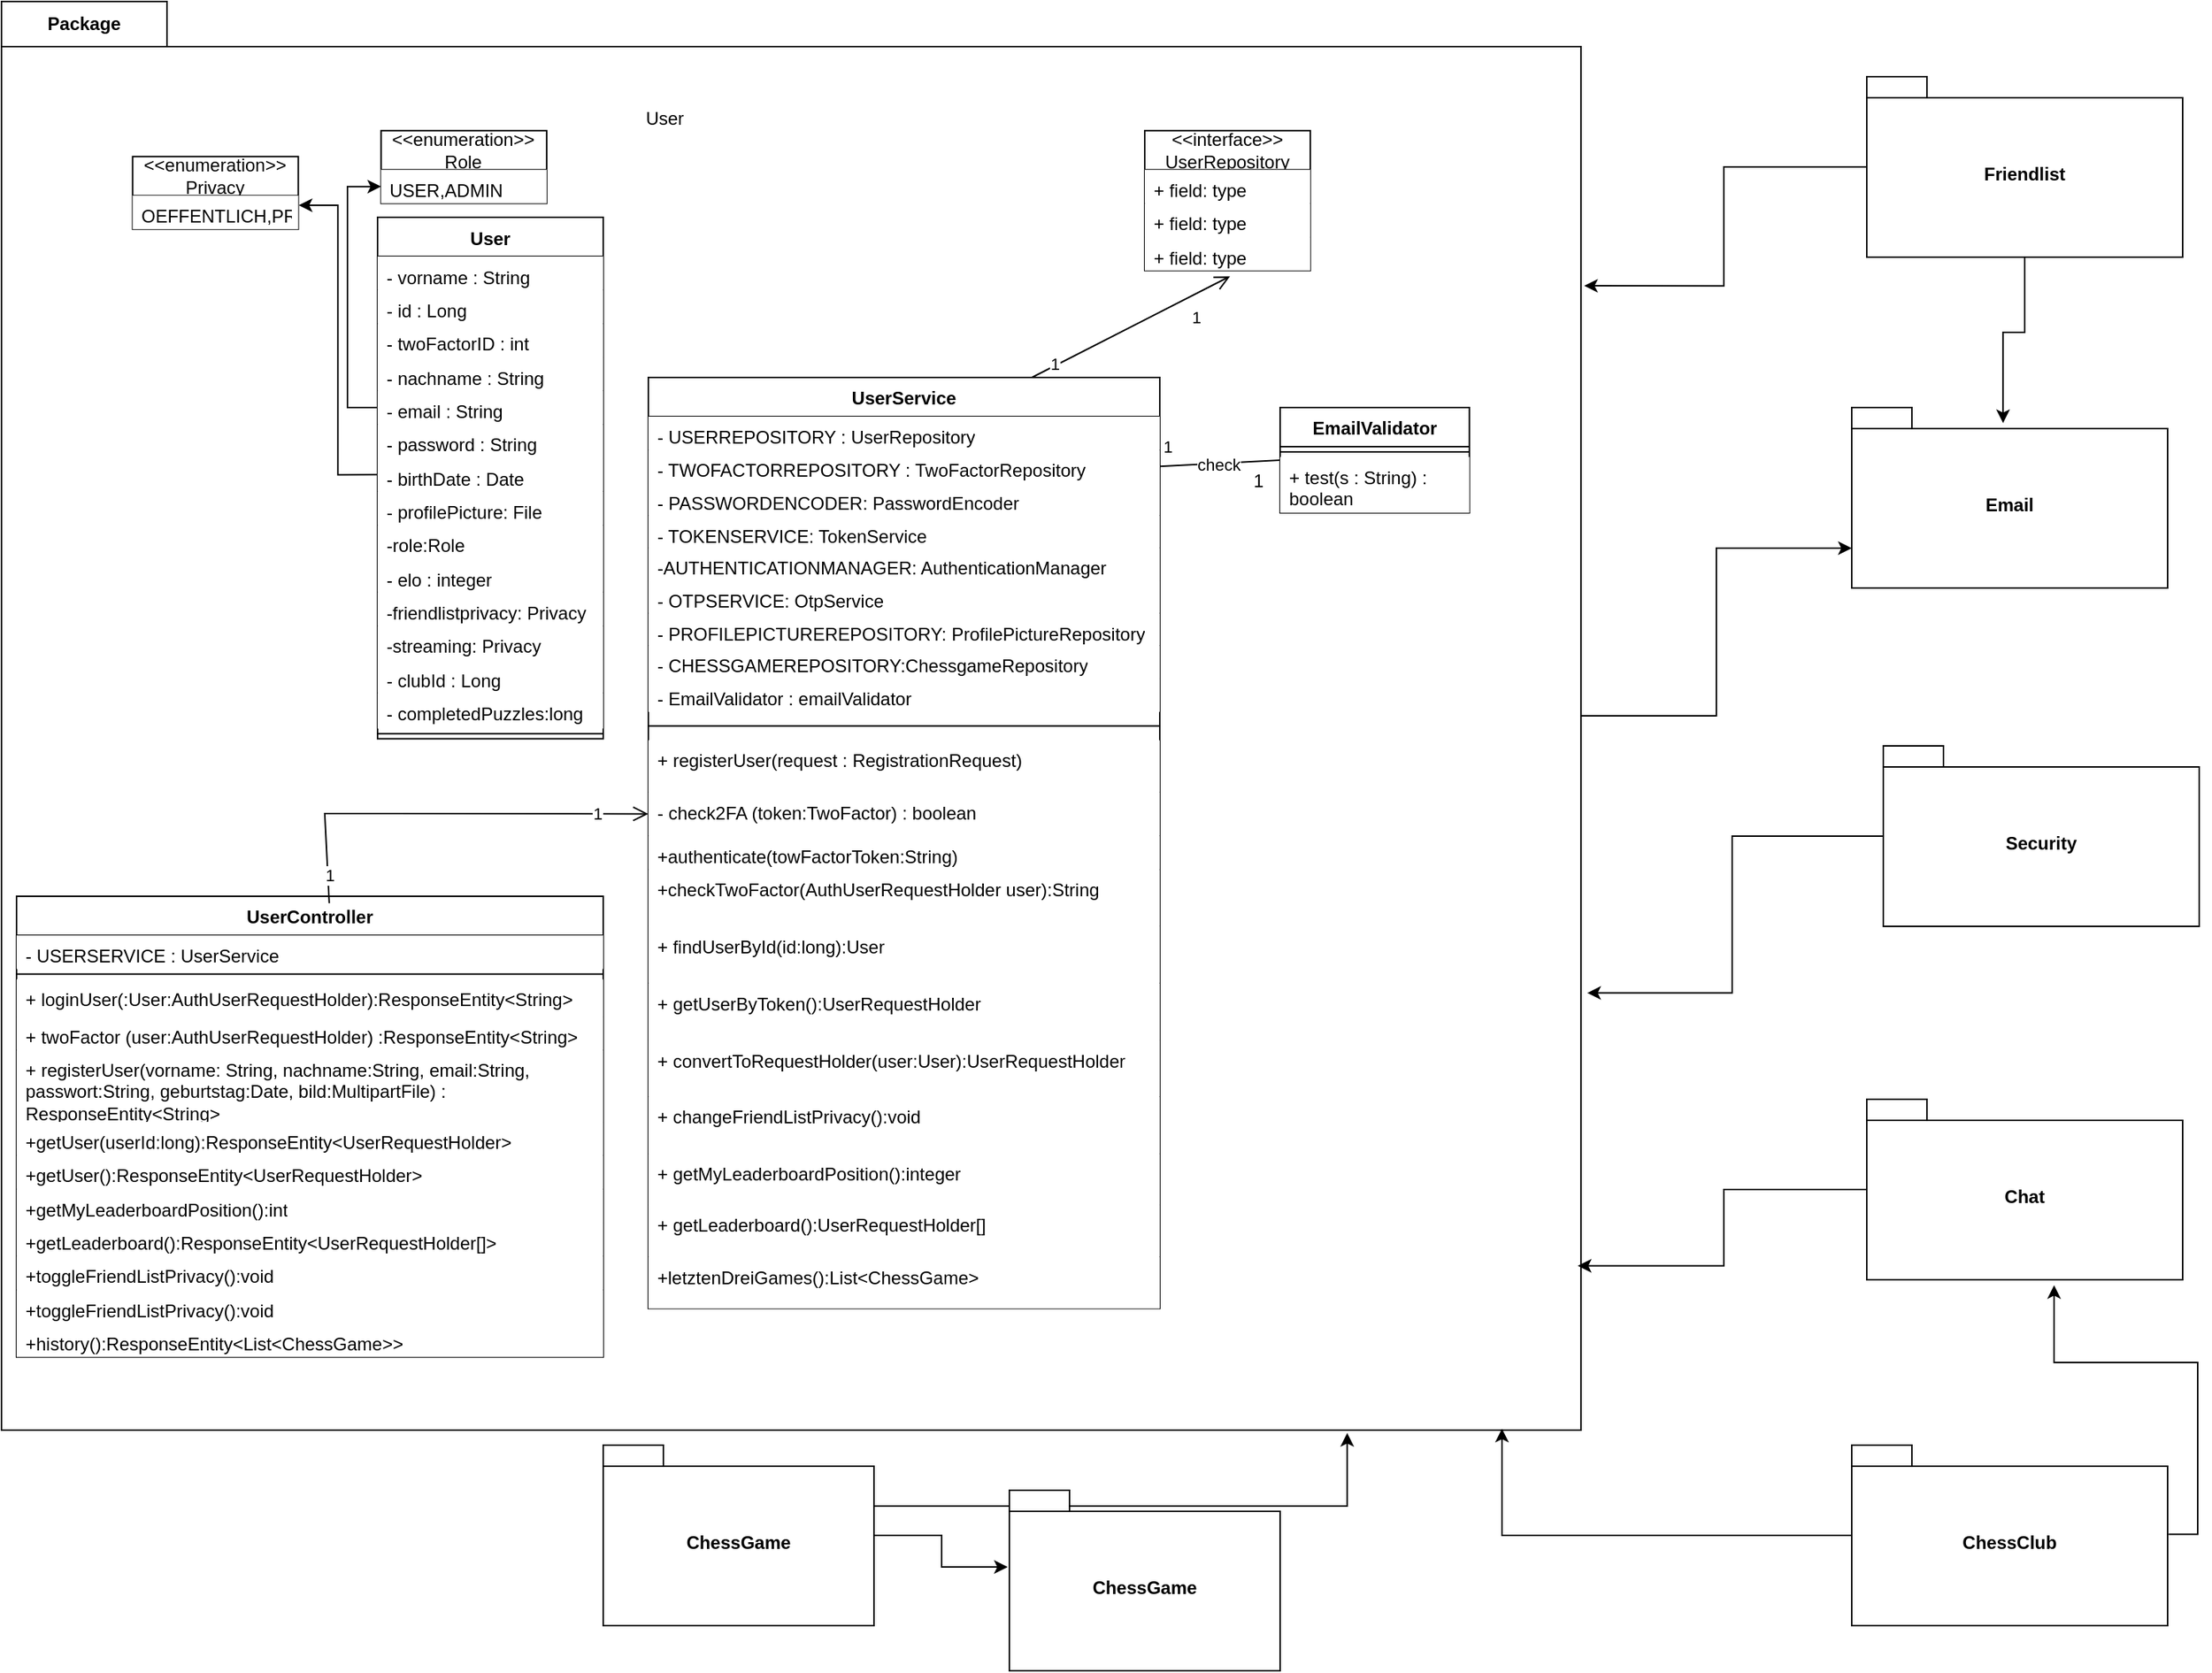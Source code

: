 <mxfile version="22.0.3" type="device">
  <diagram name="Seite-1" id="lg7Qsuebq0isR-FsaL9O">
    <mxGraphModel dx="1034" dy="604" grid="1" gridSize="10" guides="1" tooltips="1" connect="1" arrows="1" fold="1" page="1" pageScale="1" pageWidth="827" pageHeight="1169" math="0" shadow="0">
      <root>
        <mxCell id="0" />
        <mxCell id="1" parent="0" />
        <mxCell id="iOqogAoLrUZNoYyb-wAL-3" value="Package" style="shape=folder;fontStyle=1;tabWidth=110;tabHeight=30;tabPosition=left;html=1;boundedLbl=1;labelInHeader=1;container=0;collapsible=0;whiteSpace=wrap;" parent="1" vertex="1">
          <mxGeometry x="20" y="40" width="1050" height="950" as="geometry" />
        </mxCell>
        <mxCell id="iOqogAoLrUZNoYyb-wAL-102" value="Email" style="shape=folder;fontStyle=1;spacingTop=10;tabWidth=40;tabHeight=14;tabPosition=left;html=1;whiteSpace=wrap;" parent="1" vertex="1">
          <mxGeometry x="1250" y="310" width="210" height="120" as="geometry" />
        </mxCell>
        <mxCell id="iOqogAoLrUZNoYyb-wAL-103" style="edgeStyle=orthogonalEdgeStyle;rounded=0;orthogonalLoop=1;jettySize=auto;html=1;entryX=0;entryY=0;entryDx=0;entryDy=93.5;entryPerimeter=0;" parent="1" source="iOqogAoLrUZNoYyb-wAL-3" target="iOqogAoLrUZNoYyb-wAL-102" edge="1">
          <mxGeometry relative="1" as="geometry" />
        </mxCell>
        <mxCell id="iOqogAoLrUZNoYyb-wAL-104" value="Friendlist" style="shape=folder;fontStyle=1;spacingTop=10;tabWidth=40;tabHeight=14;tabPosition=left;html=1;whiteSpace=wrap;" parent="1" vertex="1">
          <mxGeometry x="1260" y="90" width="210" height="120" as="geometry" />
        </mxCell>
        <mxCell id="iOqogAoLrUZNoYyb-wAL-105" style="edgeStyle=orthogonalEdgeStyle;rounded=0;orthogonalLoop=1;jettySize=auto;html=1;entryX=1.002;entryY=0.199;entryDx=0;entryDy=0;entryPerimeter=0;" parent="1" source="iOqogAoLrUZNoYyb-wAL-104" target="iOqogAoLrUZNoYyb-wAL-3" edge="1">
          <mxGeometry relative="1" as="geometry" />
        </mxCell>
        <mxCell id="iOqogAoLrUZNoYyb-wAL-106" style="edgeStyle=orthogonalEdgeStyle;rounded=0;orthogonalLoop=1;jettySize=auto;html=1;entryX=0.479;entryY=0.086;entryDx=0;entryDy=0;entryPerimeter=0;" parent="1" source="iOqogAoLrUZNoYyb-wAL-104" target="iOqogAoLrUZNoYyb-wAL-102" edge="1">
          <mxGeometry relative="1" as="geometry" />
        </mxCell>
        <mxCell id="iOqogAoLrUZNoYyb-wAL-107" value="Security" style="shape=folder;fontStyle=1;spacingTop=10;tabWidth=40;tabHeight=14;tabPosition=left;html=1;whiteSpace=wrap;" parent="1" vertex="1">
          <mxGeometry x="1271" y="535" width="210" height="120" as="geometry" />
        </mxCell>
        <mxCell id="iOqogAoLrUZNoYyb-wAL-108" style="edgeStyle=orthogonalEdgeStyle;rounded=0;orthogonalLoop=1;jettySize=auto;html=1;entryX=1.004;entryY=0.694;entryDx=0;entryDy=0;entryPerimeter=0;" parent="1" source="iOqogAoLrUZNoYyb-wAL-107" target="iOqogAoLrUZNoYyb-wAL-3" edge="1">
          <mxGeometry relative="1" as="geometry" />
        </mxCell>
        <mxCell id="iOqogAoLrUZNoYyb-wAL-109" value="Chat" style="shape=folder;fontStyle=1;spacingTop=10;tabWidth=40;tabHeight=14;tabPosition=left;html=1;whiteSpace=wrap;" parent="1" vertex="1">
          <mxGeometry x="1260" y="770" width="210" height="120" as="geometry" />
        </mxCell>
        <mxCell id="iOqogAoLrUZNoYyb-wAL-110" style="edgeStyle=orthogonalEdgeStyle;rounded=0;orthogonalLoop=1;jettySize=auto;html=1;entryX=0.998;entryY=0.885;entryDx=0;entryDy=0;entryPerimeter=0;" parent="1" source="iOqogAoLrUZNoYyb-wAL-109" target="iOqogAoLrUZNoYyb-wAL-3" edge="1">
          <mxGeometry relative="1" as="geometry" />
        </mxCell>
        <mxCell id="iOqogAoLrUZNoYyb-wAL-111" value="ChessClub" style="shape=folder;fontStyle=1;spacingTop=10;tabWidth=40;tabHeight=14;tabPosition=left;html=1;whiteSpace=wrap;" parent="1" vertex="1">
          <mxGeometry x="1250" y="1000" width="210" height="120" as="geometry" />
        </mxCell>
        <mxCell id="iOqogAoLrUZNoYyb-wAL-112" style="edgeStyle=orthogonalEdgeStyle;rounded=0;orthogonalLoop=1;jettySize=auto;html=1;entryX=0.95;entryY=0.999;entryDx=0;entryDy=0;entryPerimeter=0;" parent="1" source="iOqogAoLrUZNoYyb-wAL-111" target="iOqogAoLrUZNoYyb-wAL-3" edge="1">
          <mxGeometry relative="1" as="geometry" />
        </mxCell>
        <mxCell id="iOqogAoLrUZNoYyb-wAL-113" style="edgeStyle=orthogonalEdgeStyle;rounded=0;orthogonalLoop=1;jettySize=auto;html=1;entryX=0.593;entryY=1.03;entryDx=0;entryDy=0;entryPerimeter=0;exitX=1.003;exitY=0.494;exitDx=0;exitDy=0;exitPerimeter=0;" parent="1" source="iOqogAoLrUZNoYyb-wAL-111" target="iOqogAoLrUZNoYyb-wAL-109" edge="1">
          <mxGeometry relative="1" as="geometry" />
        </mxCell>
        <mxCell id="iOqogAoLrUZNoYyb-wAL-115" value="ChessGame" style="shape=folder;fontStyle=1;spacingTop=10;tabWidth=40;tabHeight=14;tabPosition=left;html=1;whiteSpace=wrap;" parent="1" vertex="1">
          <mxGeometry x="420" y="1000" width="180" height="120" as="geometry" />
        </mxCell>
        <mxCell id="iOqogAoLrUZNoYyb-wAL-116" style="edgeStyle=orthogonalEdgeStyle;rounded=0;orthogonalLoop=1;jettySize=auto;html=1;entryX=0.852;entryY=1.002;entryDx=0;entryDy=0;entryPerimeter=0;exitX=0;exitY=0;exitDx=180;exitDy=40.5;exitPerimeter=0;" parent="1" source="iOqogAoLrUZNoYyb-wAL-115" target="iOqogAoLrUZNoYyb-wAL-3" edge="1">
          <mxGeometry relative="1" as="geometry" />
        </mxCell>
        <mxCell id="iOqogAoLrUZNoYyb-wAL-117" value="ChessGame" style="shape=folder;fontStyle=1;spacingTop=10;tabWidth=40;tabHeight=14;tabPosition=left;html=1;whiteSpace=wrap;" parent="1" vertex="1">
          <mxGeometry x="690" y="1030" width="180" height="120" as="geometry" />
        </mxCell>
        <mxCell id="iOqogAoLrUZNoYyb-wAL-118" style="edgeStyle=orthogonalEdgeStyle;rounded=0;orthogonalLoop=1;jettySize=auto;html=1;entryX=-0.006;entryY=0.425;entryDx=0;entryDy=0;entryPerimeter=0;" parent="1" source="iOqogAoLrUZNoYyb-wAL-115" target="iOqogAoLrUZNoYyb-wAL-117" edge="1">
          <mxGeometry relative="1" as="geometry" />
        </mxCell>
        <mxCell id="iOqogAoLrUZNoYyb-wAL-4" value="User" style="html=1;strokeColor=none;resizeWidth=1;resizeHeight=1;fillColor=none;part=1;connectable=0;allowArrows=0;deletable=0;whiteSpace=wrap;" parent="1" vertex="1">
          <mxGeometry x="60" y="70" width="802.136" height="36.463" as="geometry">
            <mxPoint y="30" as="offset" />
          </mxGeometry>
        </mxCell>
        <mxCell id="iOqogAoLrUZNoYyb-wAL-5" value="User" style="swimlane;fontStyle=1;align=center;verticalAlign=top;childLayout=stackLayout;horizontal=1;startSize=26;horizontalStack=0;resizeParent=1;resizeParentMax=0;resizeLast=0;collapsible=1;marginBottom=0;whiteSpace=wrap;html=1;fillColor=#FFFFFF;" parent="1" vertex="1">
          <mxGeometry x="270.006" y="183.524" width="150" height="346.772" as="geometry" />
        </mxCell>
        <mxCell id="iOqogAoLrUZNoYyb-wAL-6" value="- vorname : String" style="text;strokeColor=none;fillColor=#FFFFFF;align=left;verticalAlign=top;spacingLeft=4;spacingRight=4;overflow=hidden;rotatable=0;points=[[0,0.5],[1,0.5]];portConstraint=eastwest;whiteSpace=wrap;html=1;" parent="iOqogAoLrUZNoYyb-wAL-5" vertex="1">
          <mxGeometry y="26" width="150" height="22.332" as="geometry" />
        </mxCell>
        <mxCell id="iOqogAoLrUZNoYyb-wAL-7" value="- id : Long" style="text;strokeColor=none;fillColor=#FFFFFF;align=left;verticalAlign=top;spacingLeft=4;spacingRight=4;overflow=hidden;rotatable=0;points=[[0,0.5],[1,0.5]];portConstraint=eastwest;whiteSpace=wrap;html=1;" parent="iOqogAoLrUZNoYyb-wAL-5" vertex="1">
          <mxGeometry y="48.332" width="150" height="22.332" as="geometry" />
        </mxCell>
        <mxCell id="iOqogAoLrUZNoYyb-wAL-8" value="- twoFactorID : int" style="text;strokeColor=none;fillColor=#FFFFFF;align=left;verticalAlign=top;spacingLeft=4;spacingRight=4;overflow=hidden;rotatable=0;points=[[0,0.5],[1,0.5]];portConstraint=eastwest;whiteSpace=wrap;html=1;" parent="iOqogAoLrUZNoYyb-wAL-5" vertex="1">
          <mxGeometry y="70.664" width="150" height="22.332" as="geometry" />
        </mxCell>
        <mxCell id="iOqogAoLrUZNoYyb-wAL-9" value="- nachname : String" style="text;strokeColor=none;fillColor=#FFFFFF;align=left;verticalAlign=top;spacingLeft=4;spacingRight=4;overflow=hidden;rotatable=0;points=[[0,0.5],[1,0.5]];portConstraint=eastwest;whiteSpace=wrap;html=1;" parent="iOqogAoLrUZNoYyb-wAL-5" vertex="1">
          <mxGeometry y="92.996" width="150" height="22.332" as="geometry" />
        </mxCell>
        <mxCell id="iOqogAoLrUZNoYyb-wAL-10" value="- email : String" style="text;strokeColor=none;fillColor=#FFFFFF;align=left;verticalAlign=top;spacingLeft=4;spacingRight=4;overflow=hidden;rotatable=0;points=[[0,0.5],[1,0.5]];portConstraint=eastwest;whiteSpace=wrap;html=1;" parent="iOqogAoLrUZNoYyb-wAL-5" vertex="1">
          <mxGeometry y="115.327" width="150" height="22.332" as="geometry" />
        </mxCell>
        <mxCell id="iOqogAoLrUZNoYyb-wAL-11" value="- password : String" style="text;strokeColor=none;fillColor=#FFFFFF;align=left;verticalAlign=top;spacingLeft=4;spacingRight=4;overflow=hidden;rotatable=0;points=[[0,0.5],[1,0.5]];portConstraint=eastwest;whiteSpace=wrap;html=1;" parent="iOqogAoLrUZNoYyb-wAL-5" vertex="1">
          <mxGeometry y="137.659" width="150" height="22.332" as="geometry" />
        </mxCell>
        <mxCell id="iOqogAoLrUZNoYyb-wAL-12" value="- birthDate : Date" style="text;strokeColor=none;fillColor=#FFFFFF;align=left;verticalAlign=top;spacingLeft=4;spacingRight=4;overflow=hidden;rotatable=0;points=[[0,0.5],[1,0.5]];portConstraint=eastwest;whiteSpace=wrap;html=1;" parent="iOqogAoLrUZNoYyb-wAL-5" vertex="1">
          <mxGeometry y="159.991" width="150" height="22.332" as="geometry" />
        </mxCell>
        <mxCell id="iOqogAoLrUZNoYyb-wAL-13" value="- profilePicture: File" style="text;strokeColor=none;fillColor=#FFFFFF;align=left;verticalAlign=top;spacingLeft=4;spacingRight=4;overflow=hidden;rotatable=0;points=[[0,0.5],[1,0.5]];portConstraint=eastwest;whiteSpace=wrap;html=1;" parent="iOqogAoLrUZNoYyb-wAL-5" vertex="1">
          <mxGeometry y="182.323" width="150" height="22.332" as="geometry" />
        </mxCell>
        <mxCell id="iOqogAoLrUZNoYyb-wAL-14" value="-role:Role" style="text;strokeColor=none;fillColor=#FFFFFF;align=left;verticalAlign=top;spacingLeft=4;spacingRight=4;overflow=hidden;rotatable=0;points=[[0,0.5],[1,0.5]];portConstraint=eastwest;whiteSpace=wrap;html=1;" parent="iOqogAoLrUZNoYyb-wAL-5" vertex="1">
          <mxGeometry y="204.655" width="150" height="22.332" as="geometry" />
        </mxCell>
        <mxCell id="iOqogAoLrUZNoYyb-wAL-16" value="- elo : integer" style="text;strokeColor=none;fillColor=#FFFFFF;align=left;verticalAlign=top;spacingLeft=4;spacingRight=4;overflow=hidden;rotatable=0;points=[[0,0.5],[1,0.5]];portConstraint=eastwest;whiteSpace=wrap;html=1;" parent="iOqogAoLrUZNoYyb-wAL-5" vertex="1">
          <mxGeometry y="226.987" width="150" height="22.332" as="geometry" />
        </mxCell>
        <mxCell id="_2Tyl71gciy63sxk1PjT-1" value="-friendlistprivacy: Privacy" style="text;strokeColor=none;fillColor=#FFFFFF;align=left;verticalAlign=top;spacingLeft=4;spacingRight=4;overflow=hidden;rotatable=0;points=[[0,0.5],[1,0.5]];portConstraint=eastwest;whiteSpace=wrap;html=1;" vertex="1" parent="iOqogAoLrUZNoYyb-wAL-5">
          <mxGeometry y="249.319" width="150" height="22.33" as="geometry" />
        </mxCell>
        <mxCell id="_2Tyl71gciy63sxk1PjT-2" value="-streaming: Privacy" style="text;strokeColor=none;fillColor=#FFFFFF;align=left;verticalAlign=top;spacingLeft=4;spacingRight=4;overflow=hidden;rotatable=0;points=[[0,0.5],[1,0.5]];portConstraint=eastwest;whiteSpace=wrap;html=1;" vertex="1" parent="iOqogAoLrUZNoYyb-wAL-5">
          <mxGeometry y="271.649" width="150" height="22.33" as="geometry" />
        </mxCell>
        <mxCell id="iOqogAoLrUZNoYyb-wAL-17" value="- clubId : Long" style="text;strokeColor=none;fillColor=#FFFFFF;align=left;verticalAlign=top;spacingLeft=4;spacingRight=4;overflow=hidden;rotatable=0;points=[[0,0.5],[1,0.5]];portConstraint=eastwest;whiteSpace=wrap;html=1;" parent="iOqogAoLrUZNoYyb-wAL-5" vertex="1">
          <mxGeometry y="293.979" width="150" height="22.332" as="geometry" />
        </mxCell>
        <mxCell id="iOqogAoLrUZNoYyb-wAL-18" value="- completedPuzzles:long" style="text;strokeColor=none;fillColor=#FFFFFF;align=left;verticalAlign=top;spacingLeft=4;spacingRight=4;overflow=hidden;rotatable=0;points=[[0,0.5],[1,0.5]];portConstraint=eastwest;whiteSpace=wrap;html=1;" parent="iOqogAoLrUZNoYyb-wAL-5" vertex="1">
          <mxGeometry y="316.311" width="150" height="23.59" as="geometry" />
        </mxCell>
        <mxCell id="iOqogAoLrUZNoYyb-wAL-19" value="" style="line;strokeWidth=1;fillColor=#FFFFFF;align=left;verticalAlign=middle;spacingTop=-1;spacingLeft=3;spacingRight=3;rotatable=0;labelPosition=right;points=[];portConstraint=eastwest;strokeColor=inherit;" parent="iOqogAoLrUZNoYyb-wAL-5" vertex="1">
          <mxGeometry y="339.901" width="150" height="6.871" as="geometry" />
        </mxCell>
        <mxCell id="iOqogAoLrUZNoYyb-wAL-25" value="&amp;lt;&amp;lt;enumeration&amp;gt;&amp;gt;&lt;br&gt;Role" style="swimlane;fontStyle=0;childLayout=stackLayout;horizontal=1;startSize=26;fillColor=#FFFFFF;horizontalStack=0;resizeParent=1;resizeParentMax=0;resizeLast=0;collapsible=1;marginBottom=0;whiteSpace=wrap;html=1;" parent="1" vertex="1">
          <mxGeometry x="272.33" y="125.892" width="110.097" height="48.332" as="geometry" />
        </mxCell>
        <mxCell id="iOqogAoLrUZNoYyb-wAL-26" value="USER,ADMIN" style="text;strokeColor=none;fillColor=#FFFFFF;align=left;verticalAlign=top;spacingLeft=4;spacingRight=4;overflow=hidden;rotatable=0;points=[[0,0.5],[1,0.5]];portConstraint=eastwest;whiteSpace=wrap;html=1;" parent="iOqogAoLrUZNoYyb-wAL-25" vertex="1">
          <mxGeometry y="26" width="110.097" height="22.332" as="geometry" />
        </mxCell>
        <mxCell id="iOqogAoLrUZNoYyb-wAL-27" style="edgeStyle=orthogonalEdgeStyle;rounded=0;orthogonalLoop=1;jettySize=auto;html=1;exitX=0;exitY=0.5;exitDx=0;exitDy=0;entryX=0;entryY=0.5;entryDx=0;entryDy=0;fillColor=#FFFFFF;" parent="1" source="iOqogAoLrUZNoYyb-wAL-10" target="iOqogAoLrUZNoYyb-wAL-26" edge="1">
          <mxGeometry relative="1" as="geometry" />
        </mxCell>
        <mxCell id="iOqogAoLrUZNoYyb-wAL-28" value="&amp;lt;&amp;lt;enumeration&amp;gt;&amp;gt;&lt;br&gt;Privacy" style="swimlane;fontStyle=0;childLayout=stackLayout;horizontal=1;startSize=26;fillColor=#FFFFFF;horizontalStack=0;resizeParent=1;resizeParentMax=0;resizeLast=0;collapsible=1;marginBottom=0;whiteSpace=wrap;html=1;" parent="1" vertex="1">
          <mxGeometry x="107.184" y="143.07" width="110.097" height="48.332" as="geometry" />
        </mxCell>
        <mxCell id="iOqogAoLrUZNoYyb-wAL-29" value="OEFFENTLICH,PRIVAT" style="text;strokeColor=none;fillColor=#FFFFFF;align=left;verticalAlign=top;spacingLeft=4;spacingRight=4;overflow=hidden;rotatable=0;points=[[0,0.5],[1,0.5]];portConstraint=eastwest;whiteSpace=wrap;html=1;" parent="iOqogAoLrUZNoYyb-wAL-28" vertex="1">
          <mxGeometry y="26" width="110.097" height="22.332" as="geometry" />
        </mxCell>
        <mxCell id="iOqogAoLrUZNoYyb-wAL-30" style="edgeStyle=orthogonalEdgeStyle;rounded=0;orthogonalLoop=1;jettySize=auto;html=1;exitX=0;exitY=0.5;exitDx=0;exitDy=0;entryX=1.003;entryY=0.288;entryDx=0;entryDy=0;entryPerimeter=0;fillColor=#FFFFFF;" parent="1" source="iOqogAoLrUZNoYyb-wAL-12" target="iOqogAoLrUZNoYyb-wAL-29" edge="1">
          <mxGeometry relative="1" as="geometry" />
        </mxCell>
        <mxCell id="iOqogAoLrUZNoYyb-wAL-59" value="&amp;lt;&amp;lt;interface&amp;gt;&amp;gt;&lt;br&gt;UserRepository" style="swimlane;fontStyle=0;childLayout=stackLayout;horizontal=1;startSize=26;fillColor=#FFFFFF;horizontalStack=0;resizeParent=1;resizeParentMax=0;resizeLast=0;collapsible=1;marginBottom=0;whiteSpace=wrap;html=1;" parent="1" vertex="1">
          <mxGeometry x="780.003" y="125.889" width="110.097" height="92.996" as="geometry" />
        </mxCell>
        <mxCell id="iOqogAoLrUZNoYyb-wAL-60" value="+ field: type" style="text;strokeColor=none;fillColor=#FFFFFF;align=left;verticalAlign=top;spacingLeft=4;spacingRight=4;overflow=hidden;rotatable=0;points=[[0,0.5],[1,0.5]];portConstraint=eastwest;whiteSpace=wrap;html=1;" parent="iOqogAoLrUZNoYyb-wAL-59" vertex="1">
          <mxGeometry y="26" width="110.097" height="22.332" as="geometry" />
        </mxCell>
        <mxCell id="iOqogAoLrUZNoYyb-wAL-61" value="+ field: type" style="text;strokeColor=none;fillColor=#FFFFFF;align=left;verticalAlign=top;spacingLeft=4;spacingRight=4;overflow=hidden;rotatable=0;points=[[0,0.5],[1,0.5]];portConstraint=eastwest;whiteSpace=wrap;html=1;" parent="iOqogAoLrUZNoYyb-wAL-59" vertex="1">
          <mxGeometry y="48.332" width="110.097" height="22.332" as="geometry" />
        </mxCell>
        <mxCell id="iOqogAoLrUZNoYyb-wAL-62" value="+ field: type" style="text;strokeColor=none;fillColor=#FFFFFF;align=left;verticalAlign=top;spacingLeft=4;spacingRight=4;overflow=hidden;rotatable=0;points=[[0,0.5],[1,0.5]];portConstraint=eastwest;whiteSpace=wrap;html=1;" parent="iOqogAoLrUZNoYyb-wAL-59" vertex="1">
          <mxGeometry y="70.664" width="110.097" height="22.332" as="geometry" />
        </mxCell>
        <mxCell id="iOqogAoLrUZNoYyb-wAL-63" value="EmailValidator" style="swimlane;fontStyle=1;align=center;verticalAlign=top;childLayout=stackLayout;horizontal=1;startSize=26;horizontalStack=0;resizeParent=1;resizeParentMax=0;resizeLast=0;collapsible=1;marginBottom=0;whiteSpace=wrap;html=1;fillColor=#FFFFFF;" parent="1" vertex="1">
          <mxGeometry x="870.003" y="310.002" width="125.826" height="70.001" as="geometry" />
        </mxCell>
        <mxCell id="iOqogAoLrUZNoYyb-wAL-64" value="" style="line;strokeWidth=1;fillColor=#FFFFFF;align=left;verticalAlign=middle;spacingTop=-1;spacingLeft=3;spacingRight=3;rotatable=0;labelPosition=right;points=[];portConstraint=eastwest;strokeColor=inherit;" parent="iOqogAoLrUZNoYyb-wAL-63" vertex="1">
          <mxGeometry y="26" width="125.826" height="6.871" as="geometry" />
        </mxCell>
        <mxCell id="iOqogAoLrUZNoYyb-wAL-65" value="+ test(s : String) : boolean" style="text;strokeColor=none;fillColor=#FFFFFF;align=left;verticalAlign=top;spacingLeft=4;spacingRight=4;overflow=hidden;rotatable=0;points=[[0,0.5],[1,0.5]];portConstraint=eastwest;whiteSpace=wrap;html=1;" parent="iOqogAoLrUZNoYyb-wAL-63" vertex="1">
          <mxGeometry y="32.871" width="125.826" height="37.13" as="geometry" />
        </mxCell>
        <mxCell id="iOqogAoLrUZNoYyb-wAL-66" value="UserService" style="swimlane;fontStyle=1;align=center;verticalAlign=top;childLayout=stackLayout;horizontal=1;startSize=26;horizontalStack=0;resizeParent=1;resizeParentMax=0;resizeLast=0;collapsible=1;marginBottom=0;whiteSpace=wrap;html=1;fillColor=#FFFFFF;" parent="1" vertex="1">
          <mxGeometry x="450.005" y="290.002" width="340" height="619.174" as="geometry" />
        </mxCell>
        <mxCell id="iOqogAoLrUZNoYyb-wAL-67" value="- USERREPOSITORY : UserRepository" style="text;strokeColor=none;fillColor=#FFFFFF;align=left;verticalAlign=top;spacingLeft=4;spacingRight=4;overflow=hidden;rotatable=0;points=[[0,0.5],[1,0.5]];portConstraint=eastwest;whiteSpace=wrap;html=1;" parent="iOqogAoLrUZNoYyb-wAL-66" vertex="1">
          <mxGeometry y="26" width="340" height="22.332" as="geometry" />
        </mxCell>
        <mxCell id="iOqogAoLrUZNoYyb-wAL-68" value="- TWOFACTORREPOSITORY : TwoFactorRepository" style="text;strokeColor=none;fillColor=#FFFFFF;align=left;verticalAlign=top;spacingLeft=4;spacingRight=4;overflow=hidden;rotatable=0;points=[[0,0.5],[1,0.5]];portConstraint=eastwest;whiteSpace=wrap;html=1;" parent="iOqogAoLrUZNoYyb-wAL-66" vertex="1">
          <mxGeometry y="48.332" width="340" height="21.67" as="geometry" />
        </mxCell>
        <mxCell id="3MBr3IxfeuykSYHqXMG8-2" value="- PASSWORDENCODER: PasswordEncoder" style="text;strokeColor=none;fillColor=#FFFFFF;align=left;verticalAlign=top;spacingLeft=4;spacingRight=4;overflow=hidden;rotatable=0;points=[[0,0.5],[1,0.5]];portConstraint=eastwest;whiteSpace=wrap;html=1;" parent="iOqogAoLrUZNoYyb-wAL-66" vertex="1">
          <mxGeometry y="70.002" width="340" height="21.67" as="geometry" />
        </mxCell>
        <mxCell id="3MBr3IxfeuykSYHqXMG8-3" value="- TOKENSERVICE: TokenService" style="text;strokeColor=none;fillColor=#FFFFFF;align=left;verticalAlign=top;spacingLeft=4;spacingRight=4;overflow=hidden;rotatable=0;points=[[0,0.5],[1,0.5]];portConstraint=eastwest;whiteSpace=wrap;html=1;" parent="iOqogAoLrUZNoYyb-wAL-66" vertex="1">
          <mxGeometry y="91.672" width="340" height="21.67" as="geometry" />
        </mxCell>
        <mxCell id="3MBr3IxfeuykSYHqXMG8-4" value="-AUTHENTICATIONMANAGER: AuthenticationManager" style="text;strokeColor=none;fillColor=#FFFFFF;align=left;verticalAlign=top;spacingLeft=4;spacingRight=4;overflow=hidden;rotatable=0;points=[[0,0.5],[1,0.5]];portConstraint=eastwest;whiteSpace=wrap;html=1;" parent="iOqogAoLrUZNoYyb-wAL-66" vertex="1">
          <mxGeometry y="113.342" width="340" height="21.67" as="geometry" />
        </mxCell>
        <mxCell id="3MBr3IxfeuykSYHqXMG8-5" value="- OTPSERVICE: OtpService" style="text;strokeColor=none;fillColor=#FFFFFF;align=left;verticalAlign=top;spacingLeft=4;spacingRight=4;overflow=hidden;rotatable=0;points=[[0,0.5],[1,0.5]];portConstraint=eastwest;whiteSpace=wrap;html=1;" parent="iOqogAoLrUZNoYyb-wAL-66" vertex="1">
          <mxGeometry y="135.012" width="340" height="21.67" as="geometry" />
        </mxCell>
        <mxCell id="3MBr3IxfeuykSYHqXMG8-6" value="- PROFILEPICTUREREPOSITORY: ProfilePictureRepository" style="text;strokeColor=none;fillColor=#FFFFFF;align=left;verticalAlign=top;spacingLeft=4;spacingRight=4;overflow=hidden;rotatable=0;points=[[0,0.5],[1,0.5]];portConstraint=eastwest;whiteSpace=wrap;html=1;" parent="iOqogAoLrUZNoYyb-wAL-66" vertex="1">
          <mxGeometry y="156.682" width="340" height="21.67" as="geometry" />
        </mxCell>
        <mxCell id="3MBr3IxfeuykSYHqXMG8-7" value="- CHESSGAMEREPOSITORY:ChessgameRepository" style="text;strokeColor=none;fillColor=#FFFFFF;align=left;verticalAlign=top;spacingLeft=4;spacingRight=4;overflow=hidden;rotatable=0;points=[[0,0.5],[1,0.5]];portConstraint=eastwest;whiteSpace=wrap;html=1;" parent="iOqogAoLrUZNoYyb-wAL-66" vertex="1">
          <mxGeometry y="178.352" width="340" height="21.67" as="geometry" />
        </mxCell>
        <mxCell id="iOqogAoLrUZNoYyb-wAL-69" value="- EmailValidator : emailValidator" style="text;strokeColor=none;fillColor=#FFFFFF;align=left;verticalAlign=top;spacingLeft=4;spacingRight=4;overflow=hidden;rotatable=0;points=[[0,0.5],[1,0.5]];portConstraint=eastwest;whiteSpace=wrap;html=1;" parent="iOqogAoLrUZNoYyb-wAL-66" vertex="1">
          <mxGeometry y="200.022" width="340" height="22.332" as="geometry" />
        </mxCell>
        <mxCell id="iOqogAoLrUZNoYyb-wAL-70" value="" style="line;strokeWidth=1;fillColor=#FFFFFF;align=left;verticalAlign=middle;spacingTop=-1;spacingLeft=3;spacingRight=3;rotatable=0;labelPosition=right;points=[];portConstraint=eastwest;strokeColor=inherit;" parent="iOqogAoLrUZNoYyb-wAL-66" vertex="1">
          <mxGeometry y="222.354" width="340" height="18.896" as="geometry" />
        </mxCell>
        <mxCell id="iOqogAoLrUZNoYyb-wAL-71" value="+ registerUser(request : RegistrationRequest)" style="text;strokeColor=none;fillColor=#FFFFFF;align=left;verticalAlign=top;spacingLeft=4;spacingRight=4;overflow=hidden;rotatable=0;points=[[0,0.5],[1,0.5]];portConstraint=eastwest;whiteSpace=wrap;html=1;" parent="iOqogAoLrUZNoYyb-wAL-66" vertex="1">
          <mxGeometry y="241.25" width="340" height="34.357" as="geometry" />
        </mxCell>
        <mxCell id="iOqogAoLrUZNoYyb-wAL-72" value="- check2FA (token:TwoFactor) : boolean" style="text;strokeColor=none;fillColor=#FFFFFF;align=left;verticalAlign=top;spacingLeft=4;spacingRight=4;overflow=hidden;rotatable=0;points=[[0,0.5],[1,0.5]];portConstraint=eastwest;whiteSpace=wrap;html=1;" parent="iOqogAoLrUZNoYyb-wAL-66" vertex="1">
          <mxGeometry y="275.607" width="340" height="29.203" as="geometry" />
        </mxCell>
        <mxCell id="iOqogAoLrUZNoYyb-wAL-73" value="+authenticate(towFactorToken:String)" style="text;strokeColor=none;fillColor=#FFFFFF;align=left;verticalAlign=top;spacingLeft=4;spacingRight=4;overflow=hidden;rotatable=0;points=[[0,0.5],[1,0.5]];portConstraint=eastwest;whiteSpace=wrap;html=1;" parent="iOqogAoLrUZNoYyb-wAL-66" vertex="1">
          <mxGeometry y="304.81" width="340" height="22.332" as="geometry" />
        </mxCell>
        <mxCell id="iOqogAoLrUZNoYyb-wAL-74" value="+checkTwoFactor(AuthUserRequestHolder user):String" style="text;strokeColor=none;fillColor=#FFFFFF;align=left;verticalAlign=top;spacingLeft=4;spacingRight=4;overflow=hidden;rotatable=0;points=[[0,0.5],[1,0.5]];portConstraint=eastwest;whiteSpace=wrap;html=1;" parent="iOqogAoLrUZNoYyb-wAL-66" vertex="1">
          <mxGeometry y="327.142" width="340" height="37.792" as="geometry" />
        </mxCell>
        <mxCell id="3MBr3IxfeuykSYHqXMG8-8" value="+ findUserById(id:long):User" style="text;strokeColor=none;fillColor=#FFFFFF;align=left;verticalAlign=top;spacingLeft=4;spacingRight=4;overflow=hidden;rotatable=0;points=[[0,0.5],[1,0.5]];portConstraint=eastwest;whiteSpace=wrap;html=1;" parent="iOqogAoLrUZNoYyb-wAL-66" vertex="1">
          <mxGeometry y="364.934" width="340" height="37.792" as="geometry" />
        </mxCell>
        <mxCell id="3MBr3IxfeuykSYHqXMG8-9" value="+ getUserByToken():UserRequestHolder" style="text;strokeColor=none;fillColor=#FFFFFF;align=left;verticalAlign=top;spacingLeft=4;spacingRight=4;overflow=hidden;rotatable=0;points=[[0,0.5],[1,0.5]];portConstraint=eastwest;whiteSpace=wrap;html=1;" parent="iOqogAoLrUZNoYyb-wAL-66" vertex="1">
          <mxGeometry y="402.727" width="340" height="37.792" as="geometry" />
        </mxCell>
        <mxCell id="3MBr3IxfeuykSYHqXMG8-10" value="+ convertToRequestHolder(user:User):UserRequestHolder" style="text;strokeColor=none;fillColor=#FFFFFF;align=left;verticalAlign=top;spacingLeft=4;spacingRight=4;overflow=hidden;rotatable=0;points=[[0,0.5],[1,0.5]];portConstraint=eastwest;whiteSpace=wrap;html=1;" parent="iOqogAoLrUZNoYyb-wAL-66" vertex="1">
          <mxGeometry y="440.519" width="340" height="37.792" as="geometry" />
        </mxCell>
        <mxCell id="3MBr3IxfeuykSYHqXMG8-11" value="+ changeFriendListPrivacy():void" style="text;strokeColor=none;fillColor=#FFFFFF;align=left;verticalAlign=top;spacingLeft=4;spacingRight=4;overflow=hidden;rotatable=0;points=[[0,0.5],[1,0.5]];portConstraint=eastwest;whiteSpace=wrap;html=1;" parent="iOqogAoLrUZNoYyb-wAL-66" vertex="1">
          <mxGeometry y="478.311" width="340" height="37.792" as="geometry" />
        </mxCell>
        <mxCell id="iOqogAoLrUZNoYyb-wAL-75" value="+ getMyLeaderboardPosition():integer" style="text;strokeColor=none;fillColor=#FFFFFF;align=left;verticalAlign=top;spacingLeft=4;spacingRight=4;overflow=hidden;rotatable=0;points=[[0,0.5],[1,0.5]];portConstraint=eastwest;whiteSpace=wrap;html=1;" parent="iOqogAoLrUZNoYyb-wAL-66" vertex="1">
          <mxGeometry y="516.104" width="340" height="34.357" as="geometry" />
        </mxCell>
        <mxCell id="iOqogAoLrUZNoYyb-wAL-76" value="+ getLeaderboard():UserRequestHolder[]" style="text;strokeColor=none;fillColor=#FFFFFF;align=left;verticalAlign=top;spacingLeft=4;spacingRight=4;overflow=hidden;rotatable=0;points=[[0,0.5],[1,0.5]];portConstraint=eastwest;whiteSpace=wrap;html=1;" parent="iOqogAoLrUZNoYyb-wAL-66" vertex="1">
          <mxGeometry y="550.46" width="340" height="34.357" as="geometry" />
        </mxCell>
        <mxCell id="3MBr3IxfeuykSYHqXMG8-12" value="+letztenDreiGames():List&amp;lt;ChessGame&amp;gt;" style="text;strokeColor=none;fillColor=#FFFFFF;align=left;verticalAlign=top;spacingLeft=4;spacingRight=4;overflow=hidden;rotatable=0;points=[[0,0.5],[1,0.5]];portConstraint=eastwest;whiteSpace=wrap;html=1;" parent="iOqogAoLrUZNoYyb-wAL-66" vertex="1">
          <mxGeometry y="584.817" width="340" height="34.357" as="geometry" />
        </mxCell>
        <mxCell id="iOqogAoLrUZNoYyb-wAL-77" value="UserController" style="swimlane;fontStyle=1;align=center;verticalAlign=top;childLayout=stackLayout;horizontal=1;startSize=26;horizontalStack=0;resizeParent=1;resizeParentMax=0;resizeLast=0;collapsible=1;marginBottom=0;whiteSpace=wrap;html=1;fillColor=#FFFFFF;" parent="1" vertex="1">
          <mxGeometry x="30.003" y="635.024" width="390" height="306.318" as="geometry" />
        </mxCell>
        <mxCell id="iOqogAoLrUZNoYyb-wAL-78" value="- USERSERVICE : UserService" style="text;strokeColor=none;fillColor=#FFFFFF;align=left;verticalAlign=top;spacingLeft=4;spacingRight=4;overflow=hidden;rotatable=0;points=[[0,0.5],[1,0.5]];portConstraint=eastwest;whiteSpace=wrap;html=1;" parent="iOqogAoLrUZNoYyb-wAL-77" vertex="1">
          <mxGeometry y="26" width="390" height="22.332" as="geometry" />
        </mxCell>
        <mxCell id="iOqogAoLrUZNoYyb-wAL-79" value="" style="line;strokeWidth=1;fillColor=#FFFFFF;align=left;verticalAlign=middle;spacingTop=-1;spacingLeft=3;spacingRight=3;rotatable=0;labelPosition=right;points=[];portConstraint=eastwest;strokeColor=inherit;" parent="iOqogAoLrUZNoYyb-wAL-77" vertex="1">
          <mxGeometry y="48.332" width="390" height="6.871" as="geometry" />
        </mxCell>
        <mxCell id="iOqogAoLrUZNoYyb-wAL-80" value="+ loginUser(:User:AuthUserRequestHolder):ResponseEntity&amp;lt;String&amp;gt;" style="text;strokeColor=none;fillColor=#FFFFFF;align=left;verticalAlign=top;spacingLeft=4;spacingRight=4;overflow=hidden;rotatable=0;points=[[0,0.5],[1,0.5]];portConstraint=eastwest;whiteSpace=wrap;html=1;" parent="iOqogAoLrUZNoYyb-wAL-77" vertex="1">
          <mxGeometry y="55.203" width="390" height="24.8" as="geometry" />
        </mxCell>
        <mxCell id="iOqogAoLrUZNoYyb-wAL-81" value="+ twoFactor (user:AuthUserRequestHolder) :ResponseEntity&amp;lt;String&amp;gt;" style="text;strokeColor=none;fillColor=#FFFFFF;align=left;verticalAlign=top;spacingLeft=4;spacingRight=4;overflow=hidden;rotatable=0;points=[[0,0.5],[1,0.5]];portConstraint=eastwest;whiteSpace=wrap;html=1;" parent="iOqogAoLrUZNoYyb-wAL-77" vertex="1">
          <mxGeometry y="80.003" width="390" height="22.332" as="geometry" />
        </mxCell>
        <mxCell id="iOqogAoLrUZNoYyb-wAL-82" value="+ registerUser(vorname: String, nachname:String, email:String, passwort:String, geburtstag:Date, bild:MultipartFile) : ResponseEntity&amp;lt;String&amp;gt;" style="text;strokeColor=none;fillColor=#FFFFFF;align=left;verticalAlign=top;spacingLeft=4;spacingRight=4;overflow=hidden;rotatable=0;points=[[0,0.5],[1,0.5]];portConstraint=eastwest;whiteSpace=wrap;html=1;" parent="iOqogAoLrUZNoYyb-wAL-77" vertex="1">
          <mxGeometry y="102.335" width="390" height="47.66" as="geometry" />
        </mxCell>
        <mxCell id="3MBr3IxfeuykSYHqXMG8-14" value="+getUser(userId:long):ResponseEntity&amp;lt;UserRequestHolder&amp;gt;" style="text;strokeColor=none;fillColor=#FFFFFF;align=left;verticalAlign=top;spacingLeft=4;spacingRight=4;overflow=hidden;rotatable=0;points=[[0,0.5],[1,0.5]];portConstraint=eastwest;whiteSpace=wrap;html=1;" parent="iOqogAoLrUZNoYyb-wAL-77" vertex="1">
          <mxGeometry y="149.995" width="390" height="22.332" as="geometry" />
        </mxCell>
        <mxCell id="3MBr3IxfeuykSYHqXMG8-15" value="+getUser():ResponseEntity&amp;lt;UserRequestHolder&amp;gt;" style="text;strokeColor=none;fillColor=#FFFFFF;align=left;verticalAlign=top;spacingLeft=4;spacingRight=4;overflow=hidden;rotatable=0;points=[[0,0.5],[1,0.5]];portConstraint=eastwest;whiteSpace=wrap;html=1;" parent="iOqogAoLrUZNoYyb-wAL-77" vertex="1">
          <mxGeometry y="172.327" width="390" height="22.332" as="geometry" />
        </mxCell>
        <mxCell id="3MBr3IxfeuykSYHqXMG8-16" value="+getMyLeaderboardPosition():int" style="text;strokeColor=none;fillColor=#FFFFFF;align=left;verticalAlign=top;spacingLeft=4;spacingRight=4;overflow=hidden;rotatable=0;points=[[0,0.5],[1,0.5]];portConstraint=eastwest;whiteSpace=wrap;html=1;" parent="iOqogAoLrUZNoYyb-wAL-77" vertex="1">
          <mxGeometry y="194.659" width="390" height="22.332" as="geometry" />
        </mxCell>
        <mxCell id="3MBr3IxfeuykSYHqXMG8-17" value="+getLeaderboard():ResponseEntity&amp;lt;UserRequestHolder[]&amp;gt;" style="text;strokeColor=none;fillColor=#FFFFFF;align=left;verticalAlign=top;spacingLeft=4;spacingRight=4;overflow=hidden;rotatable=0;points=[[0,0.5],[1,0.5]];portConstraint=eastwest;whiteSpace=wrap;html=1;" parent="iOqogAoLrUZNoYyb-wAL-77" vertex="1">
          <mxGeometry y="216.991" width="390" height="22.332" as="geometry" />
        </mxCell>
        <mxCell id="3MBr3IxfeuykSYHqXMG8-18" value="+toggleFriendListPrivacy():void" style="text;strokeColor=none;fillColor=#FFFFFF;align=left;verticalAlign=top;spacingLeft=4;spacingRight=4;overflow=hidden;rotatable=0;points=[[0,0.5],[1,0.5]];portConstraint=eastwest;whiteSpace=wrap;html=1;" parent="iOqogAoLrUZNoYyb-wAL-77" vertex="1">
          <mxGeometry y="239.323" width="390" height="22.332" as="geometry" />
        </mxCell>
        <mxCell id="3MBr3IxfeuykSYHqXMG8-19" value="+toggleFriendListPrivacy():void" style="text;strokeColor=none;fillColor=#FFFFFF;align=left;verticalAlign=top;spacingLeft=4;spacingRight=4;overflow=hidden;rotatable=0;points=[[0,0.5],[1,0.5]];portConstraint=eastwest;whiteSpace=wrap;html=1;" parent="iOqogAoLrUZNoYyb-wAL-77" vertex="1">
          <mxGeometry y="261.654" width="390" height="22.332" as="geometry" />
        </mxCell>
        <mxCell id="_2Tyl71gciy63sxk1PjT-3" value="+history():ResponseEntity&amp;lt;List&amp;lt;ChessGame&amp;gt;&amp;gt;" style="text;strokeColor=none;fillColor=#FFFFFF;align=left;verticalAlign=top;spacingLeft=4;spacingRight=4;overflow=hidden;rotatable=0;points=[[0,0.5],[1,0.5]];portConstraint=eastwest;whiteSpace=wrap;html=1;" vertex="1" parent="iOqogAoLrUZNoYyb-wAL-77">
          <mxGeometry y="283.986" width="390" height="22.332" as="geometry" />
        </mxCell>
        <mxCell id="iOqogAoLrUZNoYyb-wAL-83" value="" style="endArrow=open;startArrow=none;endFill=0;startFill=0;endSize=8;html=1;verticalAlign=bottom;labelBackgroundColor=none;strokeWidth=1;rounded=0;exitX=0.533;exitY=0.015;exitDx=0;exitDy=0;exitPerimeter=0;entryX=0;entryY=0.5;entryDx=0;entryDy=0;fillColor=#FFFFFF;" parent="1" source="iOqogAoLrUZNoYyb-wAL-77" target="iOqogAoLrUZNoYyb-wAL-72" edge="1">
          <mxGeometry width="160" relative="1" as="geometry">
            <mxPoint x="280.194" y="744.313" as="sourcePoint" />
            <mxPoint x="569.592" y="550.197" as="targetPoint" />
            <Array as="points">
              <mxPoint x="234.886" y="580" />
            </Array>
          </mxGeometry>
        </mxCell>
        <mxCell id="iOqogAoLrUZNoYyb-wAL-84" value="1" style="edgeLabel;html=1;align=center;verticalAlign=middle;resizable=0;points=[];fillColor=#FFFFFF;" parent="iOqogAoLrUZNoYyb-wAL-83" vertex="1" connectable="0">
          <mxGeometry x="-0.863" y="-1" relative="1" as="geometry">
            <mxPoint as="offset" />
          </mxGeometry>
        </mxCell>
        <mxCell id="iOqogAoLrUZNoYyb-wAL-85" value="1" style="edgeLabel;html=1;align=center;verticalAlign=middle;resizable=0;points=[];fillColor=#FFFFFF;" parent="iOqogAoLrUZNoYyb-wAL-83" vertex="1" connectable="0">
          <mxGeometry x="0.755" relative="1" as="geometry">
            <mxPoint as="offset" />
          </mxGeometry>
        </mxCell>
        <mxCell id="iOqogAoLrUZNoYyb-wAL-86" value="" style="endArrow=open;startArrow=none;endFill=0;startFill=0;endSize=8;html=1;verticalAlign=bottom;labelBackgroundColor=none;strokeWidth=1;rounded=0;exitX=0.75;exitY=0;exitDx=0;exitDy=0;entryX=0.515;entryY=1.172;entryDx=0;entryDy=0;entryPerimeter=0;fillColor=#FFFFFF;" parent="1" source="iOqogAoLrUZNoYyb-wAL-66" target="iOqogAoLrUZNoYyb-wAL-62" edge="1">
          <mxGeometry width="160" relative="1" as="geometry">
            <mxPoint x="569.592" y="737.441" as="sourcePoint" />
            <mxPoint x="568.806" y="617.193" as="targetPoint" />
          </mxGeometry>
        </mxCell>
        <mxCell id="iOqogAoLrUZNoYyb-wAL-87" value="1" style="edgeLabel;html=1;align=center;verticalAlign=middle;resizable=0;points=[];fillColor=#FFFFFF;" parent="iOqogAoLrUZNoYyb-wAL-86" vertex="1" connectable="0">
          <mxGeometry x="-0.78" y="-2" relative="1" as="geometry">
            <mxPoint x="-1" y="-4" as="offset" />
          </mxGeometry>
        </mxCell>
        <mxCell id="iOqogAoLrUZNoYyb-wAL-88" value="1" style="edgeLabel;html=1;align=center;verticalAlign=middle;resizable=0;points=[];fillColor=#FFFFFF;" parent="iOqogAoLrUZNoYyb-wAL-86" vertex="1" connectable="0">
          <mxGeometry x="0.65" relative="1" as="geometry">
            <mxPoint y="15" as="offset" />
          </mxGeometry>
        </mxCell>
        <mxCell id="iOqogAoLrUZNoYyb-wAL-89" value="" style="endArrow=none;html=1;rounded=0;align=center;verticalAlign=top;endFill=0;labelBackgroundColor=none;exitX=1;exitY=0.5;exitDx=0;exitDy=0;entryX=0;entryY=0.5;entryDx=0;entryDy=0;fillColor=#FFFFFF;" parent="1" source="iOqogAoLrUZNoYyb-wAL-68" target="iOqogAoLrUZNoYyb-wAL-63" edge="1">
          <mxGeometry x="0.002" y="21" relative="1" as="geometry">
            <mxPoint x="659.935" y="571.667" as="sourcePoint" />
            <mxPoint x="712.718" y="263.319" as="targetPoint" />
            <mxPoint as="offset" />
          </mxGeometry>
        </mxCell>
        <mxCell id="iOqogAoLrUZNoYyb-wAL-90" value="" style="resizable=0;html=1;align=left;verticalAlign=bottom;labelBackgroundColor=none;fillColor=#FFFFFF;" parent="iOqogAoLrUZNoYyb-wAL-89" connectable="0" vertex="1">
          <mxGeometry x="-1" relative="1" as="geometry" />
        </mxCell>
        <mxCell id="iOqogAoLrUZNoYyb-wAL-91" value="" style="resizable=0;html=1;align=right;verticalAlign=bottom;labelBackgroundColor=none;fillColor=#FFFFFF;" parent="iOqogAoLrUZNoYyb-wAL-89" connectable="0" vertex="1">
          <mxGeometry x="1" relative="1" as="geometry" />
        </mxCell>
        <mxCell id="iOqogAoLrUZNoYyb-wAL-92" value="1" style="resizable=0;html=1;align=right;verticalAlign=top;labelBackgroundColor=none;fillColor=#FFFFFF;" parent="iOqogAoLrUZNoYyb-wAL-89" connectable="0" vertex="1">
          <mxGeometry x="1" relative="1" as="geometry">
            <mxPoint x="-10" as="offset" />
          </mxGeometry>
        </mxCell>
        <mxCell id="iOqogAoLrUZNoYyb-wAL-93" value="check" style="edgeLabel;html=1;align=center;verticalAlign=middle;resizable=0;points=[];fillColor=#FFFFFF;" parent="iOqogAoLrUZNoYyb-wAL-89" vertex="1" connectable="0">
          <mxGeometry x="-0.031" y="-1" relative="1" as="geometry">
            <mxPoint as="offset" />
          </mxGeometry>
        </mxCell>
        <mxCell id="iOqogAoLrUZNoYyb-wAL-94" value="1" style="edgeLabel;html=1;align=center;verticalAlign=middle;resizable=0;points=[];fillColor=#FFFFFF;" parent="iOqogAoLrUZNoYyb-wAL-89" vertex="1" connectable="0">
          <mxGeometry x="-0.944" y="1" relative="1" as="geometry">
            <mxPoint x="3" y="-12" as="offset" />
          </mxGeometry>
        </mxCell>
      </root>
    </mxGraphModel>
  </diagram>
</mxfile>
